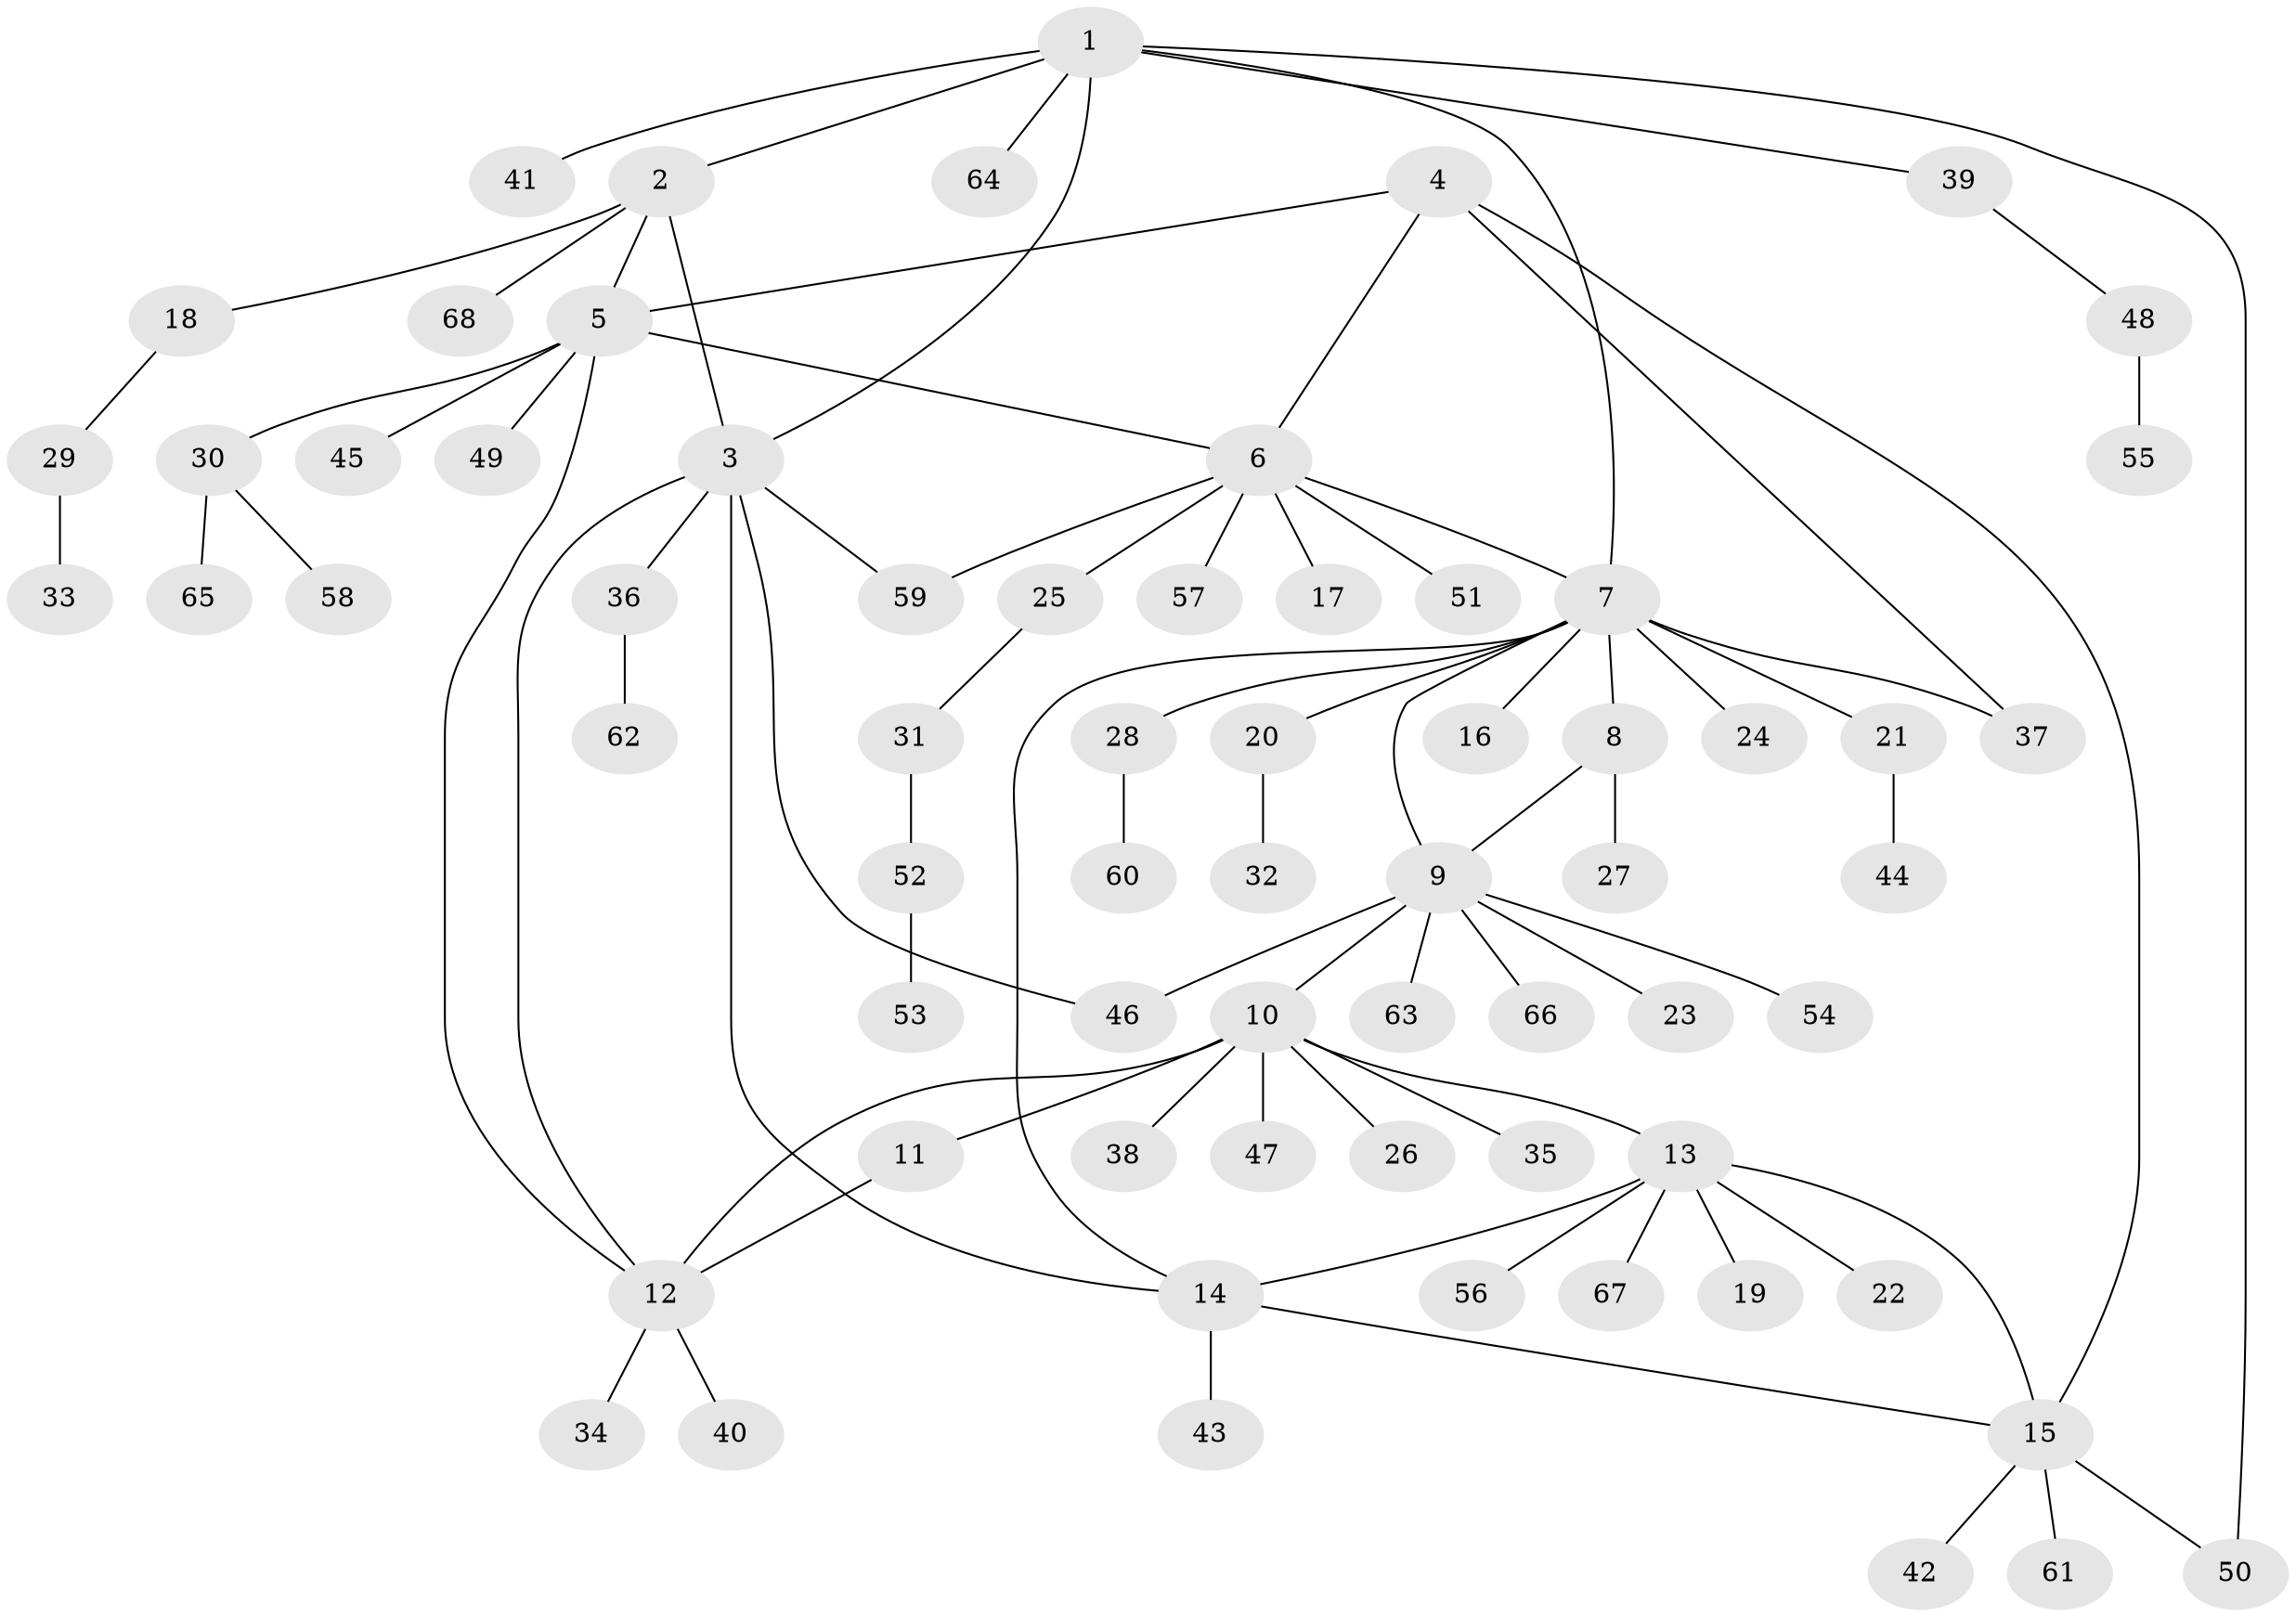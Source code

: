 // Generated by graph-tools (version 1.1) at 2025/50/03/09/25 03:50:38]
// undirected, 68 vertices, 82 edges
graph export_dot {
graph [start="1"]
  node [color=gray90,style=filled];
  1;
  2;
  3;
  4;
  5;
  6;
  7;
  8;
  9;
  10;
  11;
  12;
  13;
  14;
  15;
  16;
  17;
  18;
  19;
  20;
  21;
  22;
  23;
  24;
  25;
  26;
  27;
  28;
  29;
  30;
  31;
  32;
  33;
  34;
  35;
  36;
  37;
  38;
  39;
  40;
  41;
  42;
  43;
  44;
  45;
  46;
  47;
  48;
  49;
  50;
  51;
  52;
  53;
  54;
  55;
  56;
  57;
  58;
  59;
  60;
  61;
  62;
  63;
  64;
  65;
  66;
  67;
  68;
  1 -- 2;
  1 -- 3;
  1 -- 7;
  1 -- 39;
  1 -- 41;
  1 -- 50;
  1 -- 64;
  2 -- 3;
  2 -- 5;
  2 -- 18;
  2 -- 68;
  3 -- 12;
  3 -- 14;
  3 -- 36;
  3 -- 46;
  3 -- 59;
  4 -- 5;
  4 -- 6;
  4 -- 15;
  4 -- 37;
  5 -- 6;
  5 -- 12;
  5 -- 30;
  5 -- 45;
  5 -- 49;
  6 -- 7;
  6 -- 17;
  6 -- 25;
  6 -- 51;
  6 -- 57;
  6 -- 59;
  7 -- 8;
  7 -- 9;
  7 -- 14;
  7 -- 16;
  7 -- 20;
  7 -- 21;
  7 -- 24;
  7 -- 28;
  7 -- 37;
  8 -- 9;
  8 -- 27;
  9 -- 10;
  9 -- 23;
  9 -- 46;
  9 -- 54;
  9 -- 63;
  9 -- 66;
  10 -- 11;
  10 -- 12;
  10 -- 13;
  10 -- 26;
  10 -- 35;
  10 -- 38;
  10 -- 47;
  11 -- 12;
  12 -- 34;
  12 -- 40;
  13 -- 14;
  13 -- 15;
  13 -- 19;
  13 -- 22;
  13 -- 56;
  13 -- 67;
  14 -- 15;
  14 -- 43;
  15 -- 42;
  15 -- 50;
  15 -- 61;
  18 -- 29;
  20 -- 32;
  21 -- 44;
  25 -- 31;
  28 -- 60;
  29 -- 33;
  30 -- 58;
  30 -- 65;
  31 -- 52;
  36 -- 62;
  39 -- 48;
  48 -- 55;
  52 -- 53;
}
